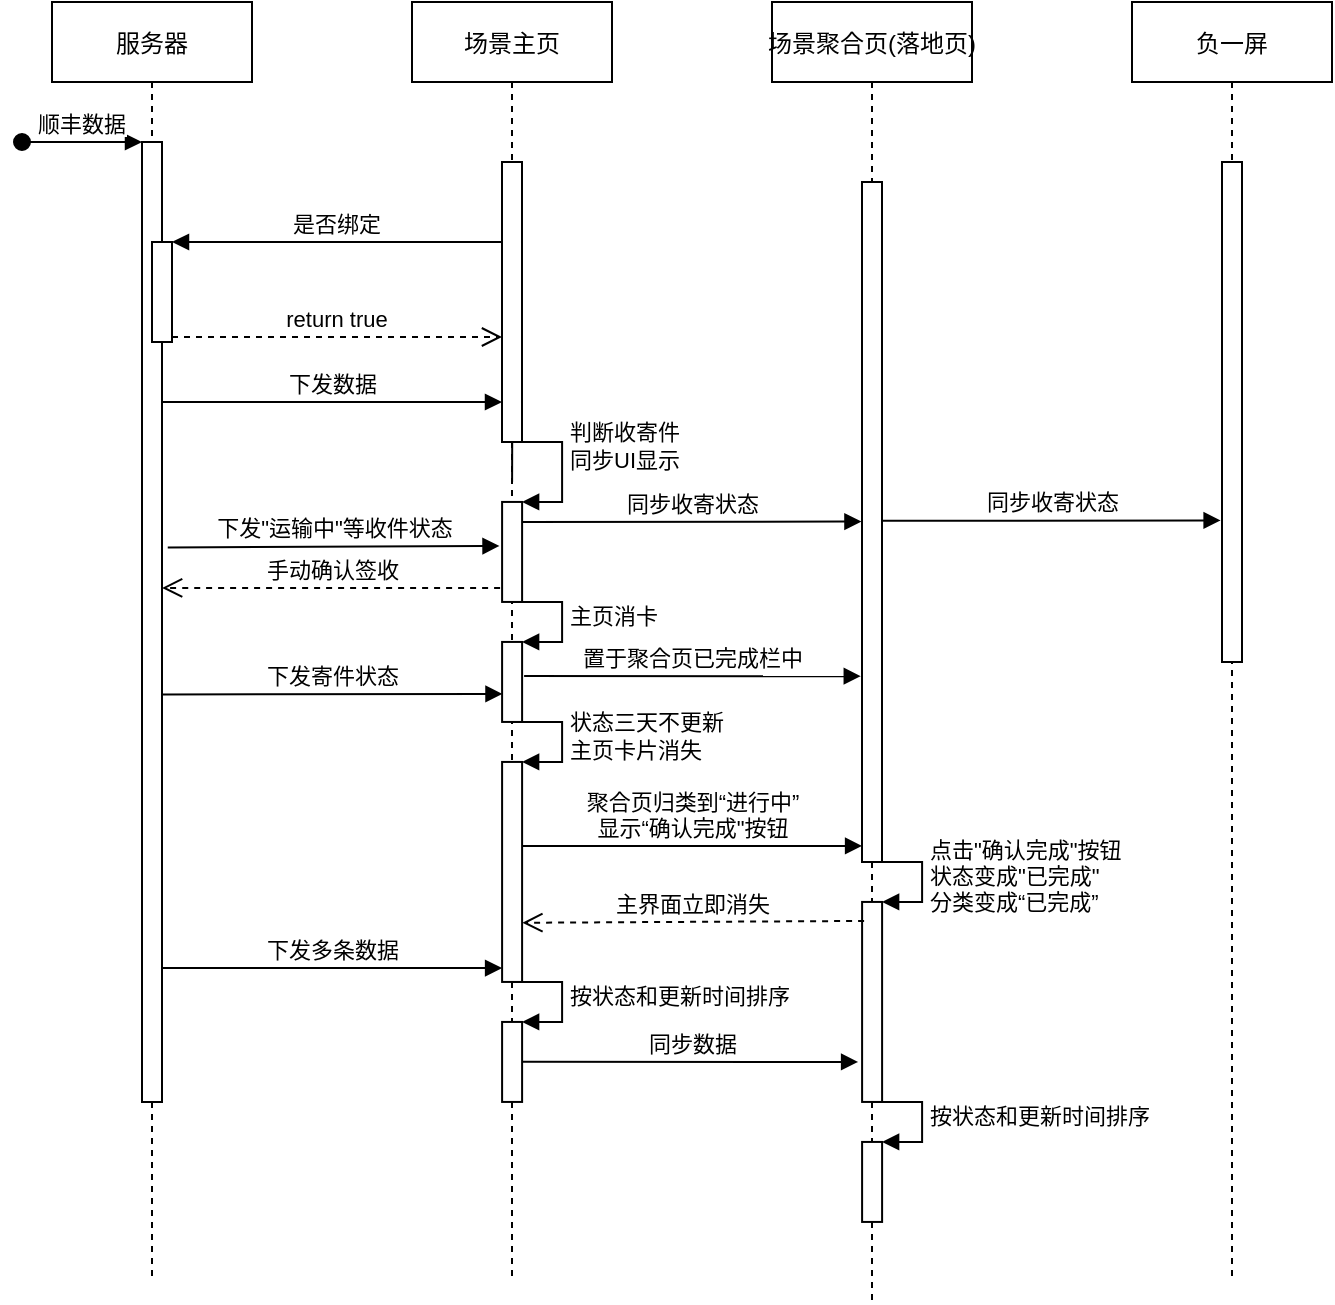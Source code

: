 <mxfile version="14.3.0" type="github">
  <diagram id="kgpKYQtTHZ0yAKxKKP6v" name="Page-1">
    <mxGraphModel dx="1422" dy="735" grid="1" gridSize="10" guides="1" tooltips="1" connect="1" arrows="1" fold="1" page="1" pageScale="1" pageWidth="850" pageHeight="1100" math="0" shadow="0">
      <root>
        <mxCell id="0" />
        <mxCell id="1" parent="0" />
        <mxCell id="3nuBFxr9cyL0pnOWT2aG-1" value="服务器" style="shape=umlLifeline;perimeter=lifelinePerimeter;container=1;collapsible=0;recursiveResize=0;rounded=0;shadow=0;strokeWidth=1;" parent="1" vertex="1">
          <mxGeometry x="120" y="80" width="100" height="640" as="geometry" />
        </mxCell>
        <mxCell id="3nuBFxr9cyL0pnOWT2aG-2" value="" style="points=[];perimeter=orthogonalPerimeter;rounded=0;shadow=0;strokeWidth=1;" parent="3nuBFxr9cyL0pnOWT2aG-1" vertex="1">
          <mxGeometry x="45" y="70" width="10" height="480" as="geometry" />
        </mxCell>
        <mxCell id="3nuBFxr9cyL0pnOWT2aG-3" value="顺丰数据" style="verticalAlign=bottom;startArrow=oval;endArrow=block;startSize=8;shadow=0;strokeWidth=1;" parent="3nuBFxr9cyL0pnOWT2aG-1" target="3nuBFxr9cyL0pnOWT2aG-2" edge="1">
          <mxGeometry relative="1" as="geometry">
            <mxPoint x="-15" y="70" as="sourcePoint" />
          </mxGeometry>
        </mxCell>
        <mxCell id="3nuBFxr9cyL0pnOWT2aG-4" value="" style="points=[];perimeter=orthogonalPerimeter;rounded=0;shadow=0;strokeWidth=1;" parent="3nuBFxr9cyL0pnOWT2aG-1" vertex="1">
          <mxGeometry x="50" y="120" width="10" height="50" as="geometry" />
        </mxCell>
        <mxCell id="3nuBFxr9cyL0pnOWT2aG-5" value="场景主页" style="shape=umlLifeline;perimeter=lifelinePerimeter;container=1;collapsible=0;recursiveResize=0;rounded=0;shadow=0;strokeWidth=1;" parent="1" vertex="1">
          <mxGeometry x="300" y="80" width="100" height="640" as="geometry" />
        </mxCell>
        <mxCell id="3nuBFxr9cyL0pnOWT2aG-6" value="" style="points=[];perimeter=orthogonalPerimeter;rounded=0;shadow=0;strokeWidth=1;" parent="3nuBFxr9cyL0pnOWT2aG-5" vertex="1">
          <mxGeometry x="45" y="80" width="10" height="140" as="geometry" />
        </mxCell>
        <mxCell id="Byw5GEfazyU8JiE87-R9-6" value="" style="html=1;points=[];perimeter=orthogonalPerimeter;" vertex="1" parent="3nuBFxr9cyL0pnOWT2aG-5">
          <mxGeometry x="45.05" y="249.97" width="10" height="50" as="geometry" />
        </mxCell>
        <mxCell id="Byw5GEfazyU8JiE87-R9-7" value="判断收寄件&lt;br&gt;同步UI显示" style="edgeStyle=orthogonalEdgeStyle;html=1;align=left;spacingLeft=2;endArrow=block;rounded=0;entryX=1;entryY=0;" edge="1" target="Byw5GEfazyU8JiE87-R9-6" parent="3nuBFxr9cyL0pnOWT2aG-5">
          <mxGeometry relative="1" as="geometry">
            <mxPoint x="50.05" y="239.97" as="sourcePoint" />
            <Array as="points">
              <mxPoint x="50.05" y="219.97" />
              <mxPoint x="75.05" y="219.97" />
              <mxPoint x="75.05" y="249.97" />
            </Array>
          </mxGeometry>
        </mxCell>
        <mxCell id="Byw5GEfazyU8JiE87-R9-13" value="" style="html=1;points=[];perimeter=orthogonalPerimeter;" vertex="1" parent="3nuBFxr9cyL0pnOWT2aG-5">
          <mxGeometry x="45.05" y="319.97" width="10" height="40" as="geometry" />
        </mxCell>
        <mxCell id="Byw5GEfazyU8JiE87-R9-14" value="主页消卡" style="edgeStyle=orthogonalEdgeStyle;html=1;align=left;spacingLeft=2;endArrow=block;rounded=0;entryX=1;entryY=0;" edge="1" target="Byw5GEfazyU8JiE87-R9-13" parent="3nuBFxr9cyL0pnOWT2aG-5">
          <mxGeometry relative="1" as="geometry">
            <mxPoint x="50.05" y="299.97" as="sourcePoint" />
            <Array as="points">
              <mxPoint x="75.05" y="299.97" />
            </Array>
          </mxGeometry>
        </mxCell>
        <mxCell id="Byw5GEfazyU8JiE87-R9-16" value="" style="html=1;points=[];perimeter=orthogonalPerimeter;" vertex="1" parent="3nuBFxr9cyL0pnOWT2aG-5">
          <mxGeometry x="45.05" y="379.97" width="10" height="110" as="geometry" />
        </mxCell>
        <mxCell id="Byw5GEfazyU8JiE87-R9-17" value="状态三天不更新&lt;br&gt;主页卡片消失&lt;br&gt;" style="edgeStyle=orthogonalEdgeStyle;html=1;align=left;spacingLeft=2;endArrow=block;rounded=0;entryX=1;entryY=0;" edge="1" target="Byw5GEfazyU8JiE87-R9-16" parent="3nuBFxr9cyL0pnOWT2aG-5">
          <mxGeometry relative="1" as="geometry">
            <mxPoint x="50.05" y="359.97" as="sourcePoint" />
            <Array as="points">
              <mxPoint x="75.05" y="359.97" />
            </Array>
          </mxGeometry>
        </mxCell>
        <mxCell id="Byw5GEfazyU8JiE87-R9-23" value="同步收寄状态" style="html=1;verticalAlign=bottom;endArrow=block;entryX=-0.033;entryY=0.54;entryDx=0;entryDy=0;entryPerimeter=0;" edge="1" parent="3nuBFxr9cyL0pnOWT2aG-5">
          <mxGeometry width="80" relative="1" as="geometry">
            <mxPoint x="55.05" y="259.97" as="sourcePoint" />
            <mxPoint x="224.72" y="259.77" as="targetPoint" />
          </mxGeometry>
        </mxCell>
        <mxCell id="Byw5GEfazyU8JiE87-R9-27" value="" style="html=1;points=[];perimeter=orthogonalPerimeter;" vertex="1" parent="3nuBFxr9cyL0pnOWT2aG-5">
          <mxGeometry x="45.05" y="509.97" width="10" height="40" as="geometry" />
        </mxCell>
        <mxCell id="Byw5GEfazyU8JiE87-R9-28" value="按状态和更新时间排序" style="edgeStyle=orthogonalEdgeStyle;html=1;align=left;spacingLeft=2;endArrow=block;rounded=0;entryX=1;entryY=0;" edge="1" target="Byw5GEfazyU8JiE87-R9-27" parent="3nuBFxr9cyL0pnOWT2aG-5">
          <mxGeometry relative="1" as="geometry">
            <mxPoint x="50.05" y="489.97" as="sourcePoint" />
            <Array as="points">
              <mxPoint x="75.05" y="489.97" />
            </Array>
          </mxGeometry>
        </mxCell>
        <mxCell id="Byw5GEfazyU8JiE87-R9-31" value="同步数据" style="html=1;verticalAlign=bottom;endArrow=block;" edge="1" parent="3nuBFxr9cyL0pnOWT2aG-5">
          <mxGeometry x="0.012" width="80" relative="1" as="geometry">
            <mxPoint x="55.05" y="529.87" as="sourcePoint" />
            <mxPoint x="223.05" y="529.97" as="targetPoint" />
            <mxPoint as="offset" />
          </mxGeometry>
        </mxCell>
        <mxCell id="3nuBFxr9cyL0pnOWT2aG-9" value="是否绑定" style="verticalAlign=bottom;endArrow=block;entryX=1;entryY=0;shadow=0;strokeWidth=1;" parent="1" source="3nuBFxr9cyL0pnOWT2aG-6" target="3nuBFxr9cyL0pnOWT2aG-4" edge="1">
          <mxGeometry relative="1" as="geometry">
            <mxPoint x="240" y="200" as="sourcePoint" />
          </mxGeometry>
        </mxCell>
        <mxCell id="3nuBFxr9cyL0pnOWT2aG-10" value="return true" style="verticalAlign=bottom;endArrow=open;dashed=1;endSize=8;exitX=1;exitY=0.95;shadow=0;strokeWidth=1;" parent="1" source="3nuBFxr9cyL0pnOWT2aG-4" target="3nuBFxr9cyL0pnOWT2aG-6" edge="1">
          <mxGeometry relative="1" as="geometry">
            <mxPoint x="240" y="257" as="targetPoint" />
          </mxGeometry>
        </mxCell>
        <mxCell id="Byw5GEfazyU8JiE87-R9-1" value="场景聚合页(落地页)" style="shape=umlLifeline;perimeter=lifelinePerimeter;container=1;collapsible=0;recursiveResize=0;rounded=0;shadow=0;strokeWidth=1;" vertex="1" parent="1">
          <mxGeometry x="480" y="80" width="100" height="650" as="geometry" />
        </mxCell>
        <mxCell id="Byw5GEfazyU8JiE87-R9-2" value="" style="points=[];perimeter=orthogonalPerimeter;rounded=0;shadow=0;strokeWidth=1;" vertex="1" parent="Byw5GEfazyU8JiE87-R9-1">
          <mxGeometry x="45" y="90" width="10" height="340" as="geometry" />
        </mxCell>
        <mxCell id="Byw5GEfazyU8JiE87-R9-20" value="" style="html=1;points=[];perimeter=orthogonalPerimeter;" vertex="1" parent="Byw5GEfazyU8JiE87-R9-1">
          <mxGeometry x="45.05" y="449.97" width="10" height="100" as="geometry" />
        </mxCell>
        <mxCell id="Byw5GEfazyU8JiE87-R9-21" value="点击&quot;确认完成&quot;按钮&lt;br&gt;状态变成&quot;已完成&quot;&lt;br&gt;分类变成“已完成”" style="edgeStyle=orthogonalEdgeStyle;html=1;align=left;spacingLeft=2;endArrow=block;rounded=0;entryX=1;entryY=0;" edge="1" target="Byw5GEfazyU8JiE87-R9-20" parent="Byw5GEfazyU8JiE87-R9-1">
          <mxGeometry relative="1" as="geometry">
            <mxPoint x="50.05" y="429.97" as="sourcePoint" />
            <Array as="points">
              <mxPoint x="75.05" y="429.97" />
            </Array>
          </mxGeometry>
        </mxCell>
        <mxCell id="Byw5GEfazyU8JiE87-R9-32" value="" style="html=1;points=[];perimeter=orthogonalPerimeter;" vertex="1" parent="Byw5GEfazyU8JiE87-R9-1">
          <mxGeometry x="45.05" y="569.97" width="10" height="40" as="geometry" />
        </mxCell>
        <mxCell id="Byw5GEfazyU8JiE87-R9-33" value="按状态和更新时间排序" style="edgeStyle=orthogonalEdgeStyle;html=1;align=left;spacingLeft=2;endArrow=block;rounded=0;entryX=1;entryY=0;" edge="1" target="Byw5GEfazyU8JiE87-R9-32" parent="Byw5GEfazyU8JiE87-R9-1">
          <mxGeometry relative="1" as="geometry">
            <mxPoint x="50.05" y="549.97" as="sourcePoint" />
            <Array as="points">
              <mxPoint x="75.05" y="549.97" />
            </Array>
          </mxGeometry>
        </mxCell>
        <mxCell id="Byw5GEfazyU8JiE87-R9-3" value="负一屏" style="shape=umlLifeline;perimeter=lifelinePerimeter;container=1;collapsible=0;recursiveResize=0;rounded=0;shadow=0;strokeWidth=1;" vertex="1" parent="1">
          <mxGeometry x="660" y="80" width="100" height="640" as="geometry" />
        </mxCell>
        <mxCell id="Byw5GEfazyU8JiE87-R9-4" value="" style="points=[];perimeter=orthogonalPerimeter;rounded=0;shadow=0;strokeWidth=1;" vertex="1" parent="Byw5GEfazyU8JiE87-R9-3">
          <mxGeometry x="45" y="80" width="10" height="250" as="geometry" />
        </mxCell>
        <mxCell id="Byw5GEfazyU8JiE87-R9-5" value="下发数据" style="html=1;verticalAlign=bottom;endArrow=block;" edge="1" parent="1" source="3nuBFxr9cyL0pnOWT2aG-2" target="3nuBFxr9cyL0pnOWT2aG-6">
          <mxGeometry width="80" relative="1" as="geometry">
            <mxPoint x="180" y="320" as="sourcePoint" />
            <mxPoint x="250" y="310" as="targetPoint" />
            <Array as="points">
              <mxPoint x="260" y="280" />
            </Array>
          </mxGeometry>
        </mxCell>
        <mxCell id="Byw5GEfazyU8JiE87-R9-8" value="下发&quot;运输中&quot;等收件状态" style="html=1;verticalAlign=bottom;endArrow=block;exitX=1.283;exitY=0.485;exitDx=0;exitDy=0;exitPerimeter=0;entryX=-0.129;entryY=0.44;entryDx=0;entryDy=0;entryPerimeter=0;" edge="1" parent="1" target="Byw5GEfazyU8JiE87-R9-6">
          <mxGeometry width="80" relative="1" as="geometry">
            <mxPoint x="177.88" y="352.77" as="sourcePoint" />
            <mxPoint x="345.05" y="345.97" as="targetPoint" />
            <Array as="points" />
          </mxGeometry>
        </mxCell>
        <mxCell id="Byw5GEfazyU8JiE87-R9-12" value="手动确认签收" style="html=1;verticalAlign=bottom;endArrow=open;dashed=1;endSize=8;" edge="1" parent="1">
          <mxGeometry relative="1" as="geometry">
            <mxPoint x="344.05" y="372.97" as="sourcePoint" />
            <mxPoint x="175.05" y="372.97" as="targetPoint" />
            <Array as="points">
              <mxPoint x="210.05" y="372.97" />
              <mxPoint x="190.05" y="372.97" />
            </Array>
          </mxGeometry>
        </mxCell>
        <mxCell id="Byw5GEfazyU8JiE87-R9-15" value="下发寄件状态" style="html=1;verticalAlign=bottom;endArrow=block;entryX=0.02;entryY=0.65;entryDx=0;entryDy=0;entryPerimeter=0;exitX=0.995;exitY=0.638;exitDx=0;exitDy=0;exitPerimeter=0;" edge="1" parent="1" target="Byw5GEfazyU8JiE87-R9-13">
          <mxGeometry width="80" relative="1" as="geometry">
            <mxPoint x="175.0" y="426.21" as="sourcePoint" />
            <mxPoint x="345.05" y="412.97" as="targetPoint" />
            <Array as="points" />
          </mxGeometry>
        </mxCell>
        <mxCell id="Byw5GEfazyU8JiE87-R9-18" value="&lt;span style=&quot;text-align: left&quot;&gt;置于聚合页已完成栏中&lt;/span&gt;" style="html=1;verticalAlign=bottom;endArrow=block;entryX=-0.066;entryY=0.749;entryDx=0;entryDy=0;entryPerimeter=0;" edge="1" parent="1">
          <mxGeometry width="80" relative="1" as="geometry">
            <mxPoint x="356.05" y="416.97" as="sourcePoint" />
            <mxPoint x="524.39" y="417.1" as="targetPoint" />
          </mxGeometry>
        </mxCell>
        <mxCell id="Byw5GEfazyU8JiE87-R9-19" value="&lt;span style=&quot;text-align: left&quot;&gt;聚合页归类到“进行中”&lt;/span&gt;&lt;br style=&quot;text-align: left&quot;&gt;&lt;span style=&quot;text-align: left&quot;&gt;显示“确认完成&quot;按钮&lt;/span&gt;" style="html=1;verticalAlign=bottom;endArrow=block;" edge="1" parent="1" source="Byw5GEfazyU8JiE87-R9-16">
          <mxGeometry width="80" relative="1" as="geometry">
            <mxPoint x="355.05" y="489.97" as="sourcePoint" />
            <mxPoint x="525.05" y="501.97" as="targetPoint" />
          </mxGeometry>
        </mxCell>
        <mxCell id="Byw5GEfazyU8JiE87-R9-22" value="主界面立即消失" style="html=1;verticalAlign=bottom;endArrow=open;dashed=1;endSize=8;exitX=0.1;exitY=0.095;exitDx=0;exitDy=0;exitPerimeter=0;entryX=1.014;entryY=0.731;entryDx=0;entryDy=0;entryPerimeter=0;" edge="1" parent="1" source="Byw5GEfazyU8JiE87-R9-20" target="Byw5GEfazyU8JiE87-R9-16">
          <mxGeometry x="0.007" relative="1" as="geometry">
            <mxPoint x="520.05" y="539.97" as="sourcePoint" />
            <mxPoint x="440.05" y="539.97" as="targetPoint" />
            <mxPoint as="offset" />
          </mxGeometry>
        </mxCell>
        <mxCell id="Byw5GEfazyU8JiE87-R9-24" value="同步收寄状态" style="html=1;verticalAlign=bottom;endArrow=block;exitX=0.965;exitY=0.539;exitDx=0;exitDy=0;exitPerimeter=0;entryX=-0.074;entryY=0.837;entryDx=0;entryDy=0;entryPerimeter=0;" edge="1" parent="1">
          <mxGeometry width="80" relative="1" as="geometry">
            <mxPoint x="534.7" y="339.4" as="sourcePoint" />
            <mxPoint x="704.31" y="339.22" as="targetPoint" />
          </mxGeometry>
        </mxCell>
        <mxCell id="Byw5GEfazyU8JiE87-R9-26" value="下发多条数据" style="html=1;verticalAlign=bottom;endArrow=block;exitX=1.006;exitY=0.923;exitDx=0;exitDy=0;exitPerimeter=0;" edge="1" parent="1" target="Byw5GEfazyU8JiE87-R9-16">
          <mxGeometry width="80" relative="1" as="geometry">
            <mxPoint x="175.11" y="563.01" as="sourcePoint" />
            <mxPoint x="340.05" y="559.97" as="targetPoint" />
          </mxGeometry>
        </mxCell>
      </root>
    </mxGraphModel>
  </diagram>
</mxfile>
